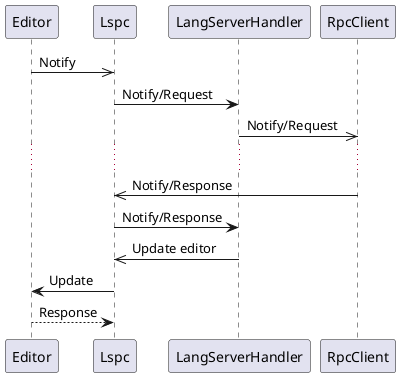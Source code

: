 @startuml

Editor ->> Lspc: Notify
Lspc -> LangServerHandler: Notify/Request
LangServerHandler ->> RpcClient: Notify/Request
...
RpcClient ->> Lspc: Notify/Response
Lspc -> LangServerHandler: Notify/Response
LangServerHandler ->> Lspc: Update editor
Lspc -> Editor: Update
Editor --> Lspc: Response

@enduml
